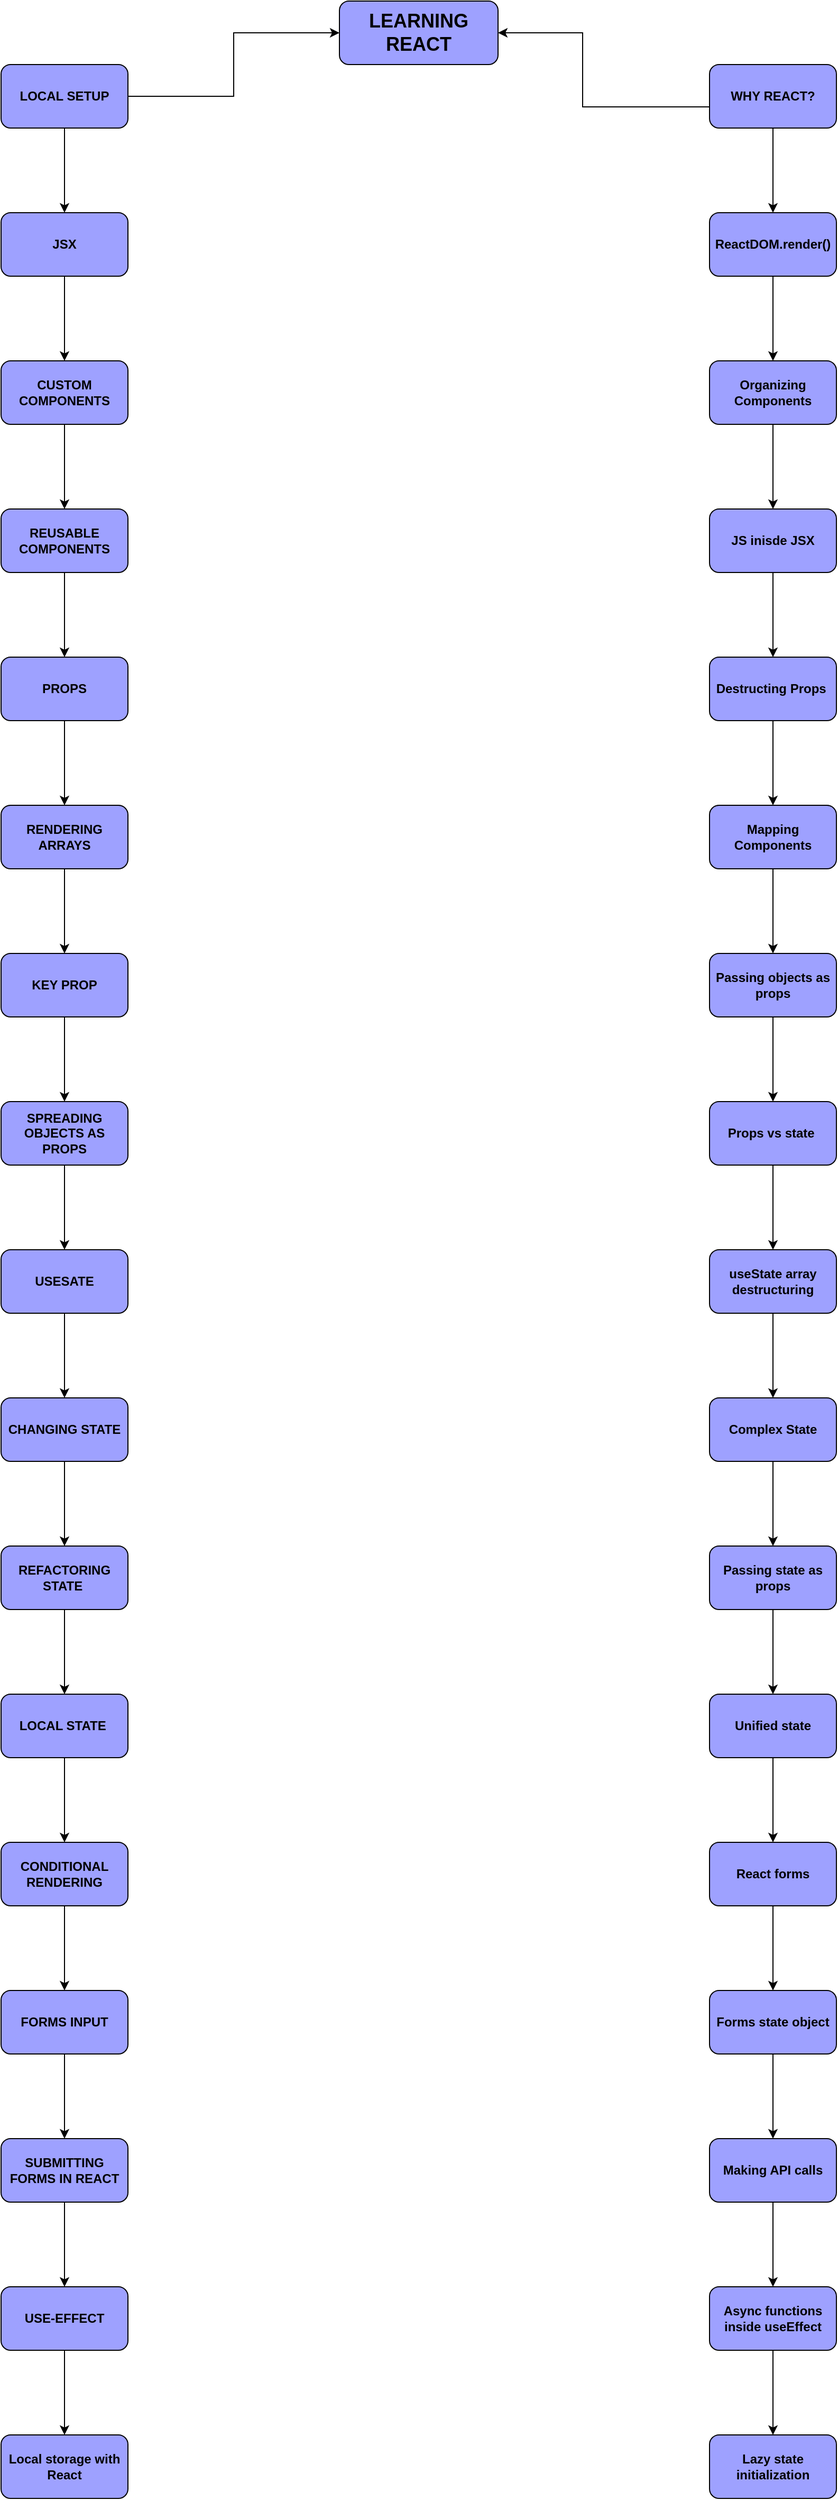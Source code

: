 <mxfile version="21.7.4" type="github">
  <diagram name="Page-1" id="6Rfd6A291FVIyh3gmqsm">
    <mxGraphModel dx="2515" dy="1129" grid="1" gridSize="10" guides="1" tooltips="1" connect="1" arrows="1" fold="1" page="1" pageScale="1" pageWidth="850" pageHeight="1100" math="0" shadow="0">
      <root>
        <mxCell id="0" />
        <mxCell id="1" parent="0" />
        <mxCell id="6VhvRHdd9CUBpsp9ZLkz-3" value="" style="edgeStyle=orthogonalEdgeStyle;rounded=0;orthogonalLoop=1;jettySize=auto;html=1;fillColor=#9EA1FF;" edge="1" parent="1" source="6VhvRHdd9CUBpsp9ZLkz-1" target="6VhvRHdd9CUBpsp9ZLkz-2">
          <mxGeometry relative="1" as="geometry" />
        </mxCell>
        <mxCell id="6VhvRHdd9CUBpsp9ZLkz-69" style="edgeStyle=orthogonalEdgeStyle;rounded=0;orthogonalLoop=1;jettySize=auto;html=1;entryX=0;entryY=0.5;entryDx=0;entryDy=0;fillColor=#9EA1FF;" edge="1" parent="1" source="6VhvRHdd9CUBpsp9ZLkz-1" target="6VhvRHdd9CUBpsp9ZLkz-68">
          <mxGeometry relative="1" as="geometry" />
        </mxCell>
        <mxCell id="6VhvRHdd9CUBpsp9ZLkz-1" value="&lt;b&gt;LOCAL SETUP&lt;/b&gt;" style="rounded=1;whiteSpace=wrap;html=1;fillColor=#9EA1FF;" vertex="1" parent="1">
          <mxGeometry x="40" y="100" width="120" height="60" as="geometry" />
        </mxCell>
        <mxCell id="6VhvRHdd9CUBpsp9ZLkz-5" value="" style="edgeStyle=orthogonalEdgeStyle;rounded=0;orthogonalLoop=1;jettySize=auto;html=1;fillColor=#9EA1FF;" edge="1" parent="1" source="6VhvRHdd9CUBpsp9ZLkz-2" target="6VhvRHdd9CUBpsp9ZLkz-4">
          <mxGeometry relative="1" as="geometry" />
        </mxCell>
        <mxCell id="6VhvRHdd9CUBpsp9ZLkz-2" value="&lt;b&gt;JSX&lt;/b&gt;" style="whiteSpace=wrap;html=1;rounded=1;fillColor=#9EA1FF;" vertex="1" parent="1">
          <mxGeometry x="40" y="240" width="120" height="60" as="geometry" />
        </mxCell>
        <mxCell id="6VhvRHdd9CUBpsp9ZLkz-7" value="" style="edgeStyle=orthogonalEdgeStyle;rounded=0;orthogonalLoop=1;jettySize=auto;html=1;fillColor=#9EA1FF;" edge="1" parent="1" source="6VhvRHdd9CUBpsp9ZLkz-4" target="6VhvRHdd9CUBpsp9ZLkz-6">
          <mxGeometry relative="1" as="geometry" />
        </mxCell>
        <mxCell id="6VhvRHdd9CUBpsp9ZLkz-4" value="&lt;b&gt;CUSTOM COMPONENTS&lt;/b&gt;" style="whiteSpace=wrap;html=1;rounded=1;fillColor=#9EA1FF;" vertex="1" parent="1">
          <mxGeometry x="40" y="380" width="120" height="60" as="geometry" />
        </mxCell>
        <mxCell id="6VhvRHdd9CUBpsp9ZLkz-9" value="" style="edgeStyle=orthogonalEdgeStyle;rounded=0;orthogonalLoop=1;jettySize=auto;html=1;fillColor=#9EA1FF;" edge="1" parent="1" source="6VhvRHdd9CUBpsp9ZLkz-6" target="6VhvRHdd9CUBpsp9ZLkz-8">
          <mxGeometry relative="1" as="geometry" />
        </mxCell>
        <mxCell id="6VhvRHdd9CUBpsp9ZLkz-6" value="&lt;b&gt;REUSABLE COMPONENTS&lt;/b&gt;" style="whiteSpace=wrap;html=1;rounded=1;fillColor=#9EA1FF;" vertex="1" parent="1">
          <mxGeometry x="40" y="520" width="120" height="60" as="geometry" />
        </mxCell>
        <mxCell id="6VhvRHdd9CUBpsp9ZLkz-11" value="" style="edgeStyle=orthogonalEdgeStyle;rounded=0;orthogonalLoop=1;jettySize=auto;html=1;fillColor=#9EA1FF;" edge="1" parent="1" source="6VhvRHdd9CUBpsp9ZLkz-8" target="6VhvRHdd9CUBpsp9ZLkz-10">
          <mxGeometry relative="1" as="geometry" />
        </mxCell>
        <mxCell id="6VhvRHdd9CUBpsp9ZLkz-8" value="&lt;b&gt;PROPS&lt;/b&gt;" style="whiteSpace=wrap;html=1;rounded=1;fillColor=#9EA1FF;" vertex="1" parent="1">
          <mxGeometry x="40" y="660" width="120" height="60" as="geometry" />
        </mxCell>
        <mxCell id="6VhvRHdd9CUBpsp9ZLkz-13" value="" style="edgeStyle=orthogonalEdgeStyle;rounded=0;orthogonalLoop=1;jettySize=auto;html=1;fillColor=#9EA1FF;" edge="1" parent="1" source="6VhvRHdd9CUBpsp9ZLkz-10" target="6VhvRHdd9CUBpsp9ZLkz-12">
          <mxGeometry relative="1" as="geometry" />
        </mxCell>
        <mxCell id="6VhvRHdd9CUBpsp9ZLkz-10" value="&lt;b&gt;RENDERING ARRAYS&lt;/b&gt;" style="whiteSpace=wrap;html=1;rounded=1;fillColor=#9EA1FF;" vertex="1" parent="1">
          <mxGeometry x="40" y="800" width="120" height="60" as="geometry" />
        </mxCell>
        <mxCell id="6VhvRHdd9CUBpsp9ZLkz-15" value="" style="edgeStyle=orthogonalEdgeStyle;rounded=0;orthogonalLoop=1;jettySize=auto;html=1;fillColor=#9EA1FF;" edge="1" parent="1" source="6VhvRHdd9CUBpsp9ZLkz-12" target="6VhvRHdd9CUBpsp9ZLkz-14">
          <mxGeometry relative="1" as="geometry" />
        </mxCell>
        <mxCell id="6VhvRHdd9CUBpsp9ZLkz-12" value="&lt;b&gt;KEY PROP&lt;/b&gt;" style="whiteSpace=wrap;html=1;rounded=1;fillColor=#9EA1FF;" vertex="1" parent="1">
          <mxGeometry x="40" y="940" width="120" height="60" as="geometry" />
        </mxCell>
        <mxCell id="6VhvRHdd9CUBpsp9ZLkz-17" value="" style="edgeStyle=orthogonalEdgeStyle;rounded=0;orthogonalLoop=1;jettySize=auto;html=1;fillColor=#9EA1FF;" edge="1" parent="1" source="6VhvRHdd9CUBpsp9ZLkz-14" target="6VhvRHdd9CUBpsp9ZLkz-16">
          <mxGeometry relative="1" as="geometry" />
        </mxCell>
        <mxCell id="6VhvRHdd9CUBpsp9ZLkz-14" value="&lt;b&gt;SPREADING OBJECTS AS PROPS&lt;/b&gt;" style="whiteSpace=wrap;html=1;rounded=1;fillColor=#9EA1FF;" vertex="1" parent="1">
          <mxGeometry x="40" y="1080" width="120" height="60" as="geometry" />
        </mxCell>
        <mxCell id="6VhvRHdd9CUBpsp9ZLkz-19" value="" style="edgeStyle=orthogonalEdgeStyle;rounded=0;orthogonalLoop=1;jettySize=auto;html=1;fillColor=#9EA1FF;" edge="1" parent="1" source="6VhvRHdd9CUBpsp9ZLkz-16" target="6VhvRHdd9CUBpsp9ZLkz-18">
          <mxGeometry relative="1" as="geometry" />
        </mxCell>
        <mxCell id="6VhvRHdd9CUBpsp9ZLkz-16" value="&lt;b&gt;USESATE&lt;/b&gt;" style="whiteSpace=wrap;html=1;rounded=1;fillColor=#9EA1FF;" vertex="1" parent="1">
          <mxGeometry x="40" y="1220" width="120" height="60" as="geometry" />
        </mxCell>
        <mxCell id="6VhvRHdd9CUBpsp9ZLkz-21" value="" style="edgeStyle=orthogonalEdgeStyle;rounded=0;orthogonalLoop=1;jettySize=auto;html=1;fillColor=#9EA1FF;" edge="1" parent="1" source="6VhvRHdd9CUBpsp9ZLkz-18" target="6VhvRHdd9CUBpsp9ZLkz-20">
          <mxGeometry relative="1" as="geometry" />
        </mxCell>
        <mxCell id="6VhvRHdd9CUBpsp9ZLkz-18" value="&lt;b&gt;CHANGING STATE&lt;/b&gt;" style="whiteSpace=wrap;html=1;rounded=1;fillColor=#9EA1FF;" vertex="1" parent="1">
          <mxGeometry x="40" y="1360" width="120" height="60" as="geometry" />
        </mxCell>
        <mxCell id="6VhvRHdd9CUBpsp9ZLkz-23" value="" style="edgeStyle=orthogonalEdgeStyle;rounded=0;orthogonalLoop=1;jettySize=auto;html=1;fillColor=#9EA1FF;" edge="1" parent="1" source="6VhvRHdd9CUBpsp9ZLkz-20" target="6VhvRHdd9CUBpsp9ZLkz-22">
          <mxGeometry relative="1" as="geometry" />
        </mxCell>
        <mxCell id="6VhvRHdd9CUBpsp9ZLkz-20" value="&lt;b&gt;REFACTORING STATE&amp;nbsp;&lt;/b&gt;" style="whiteSpace=wrap;html=1;rounded=1;fillColor=#9EA1FF;" vertex="1" parent="1">
          <mxGeometry x="40" y="1500" width="120" height="60" as="geometry" />
        </mxCell>
        <mxCell id="6VhvRHdd9CUBpsp9ZLkz-25" value="" style="edgeStyle=orthogonalEdgeStyle;rounded=0;orthogonalLoop=1;jettySize=auto;html=1;fillColor=#9EA1FF;" edge="1" parent="1" source="6VhvRHdd9CUBpsp9ZLkz-22" target="6VhvRHdd9CUBpsp9ZLkz-24">
          <mxGeometry relative="1" as="geometry" />
        </mxCell>
        <mxCell id="6VhvRHdd9CUBpsp9ZLkz-22" value="&lt;b&gt;LOCAL STATE&amp;nbsp;&lt;/b&gt;" style="whiteSpace=wrap;html=1;rounded=1;fillColor=#9EA1FF;" vertex="1" parent="1">
          <mxGeometry x="40" y="1640" width="120" height="60" as="geometry" />
        </mxCell>
        <mxCell id="6VhvRHdd9CUBpsp9ZLkz-27" value="" style="edgeStyle=orthogonalEdgeStyle;rounded=0;orthogonalLoop=1;jettySize=auto;html=1;fillColor=#9EA1FF;" edge="1" parent="1" source="6VhvRHdd9CUBpsp9ZLkz-24" target="6VhvRHdd9CUBpsp9ZLkz-26">
          <mxGeometry relative="1" as="geometry" />
        </mxCell>
        <mxCell id="6VhvRHdd9CUBpsp9ZLkz-24" value="&lt;b&gt;CONDITIONAL RENDERING&lt;/b&gt;" style="whiteSpace=wrap;html=1;rounded=1;fillColor=#9EA1FF;" vertex="1" parent="1">
          <mxGeometry x="40" y="1780" width="120" height="60" as="geometry" />
        </mxCell>
        <mxCell id="6VhvRHdd9CUBpsp9ZLkz-29" value="" style="edgeStyle=orthogonalEdgeStyle;rounded=0;orthogonalLoop=1;jettySize=auto;html=1;fillColor=#9EA1FF;" edge="1" parent="1" source="6VhvRHdd9CUBpsp9ZLkz-26" target="6VhvRHdd9CUBpsp9ZLkz-28">
          <mxGeometry relative="1" as="geometry" />
        </mxCell>
        <mxCell id="6VhvRHdd9CUBpsp9ZLkz-26" value="&lt;b&gt;FORMS INPUT&lt;/b&gt;" style="whiteSpace=wrap;html=1;rounded=1;fillColor=#9EA1FF;" vertex="1" parent="1">
          <mxGeometry x="40" y="1920" width="120" height="60" as="geometry" />
        </mxCell>
        <mxCell id="6VhvRHdd9CUBpsp9ZLkz-31" value="" style="edgeStyle=orthogonalEdgeStyle;rounded=0;orthogonalLoop=1;jettySize=auto;html=1;fillColor=#9EA1FF;" edge="1" parent="1" source="6VhvRHdd9CUBpsp9ZLkz-28" target="6VhvRHdd9CUBpsp9ZLkz-30">
          <mxGeometry relative="1" as="geometry" />
        </mxCell>
        <mxCell id="6VhvRHdd9CUBpsp9ZLkz-28" value="&lt;b&gt;SUBMITTING FORMS IN REACT&lt;/b&gt;" style="whiteSpace=wrap;html=1;rounded=1;fillColor=#9EA1FF;" vertex="1" parent="1">
          <mxGeometry x="40" y="2060" width="120" height="60" as="geometry" />
        </mxCell>
        <mxCell id="6VhvRHdd9CUBpsp9ZLkz-65" value="" style="edgeStyle=orthogonalEdgeStyle;rounded=0;orthogonalLoop=1;jettySize=auto;html=1;fillColor=#9EA1FF;" edge="1" parent="1" source="6VhvRHdd9CUBpsp9ZLkz-30" target="6VhvRHdd9CUBpsp9ZLkz-64">
          <mxGeometry relative="1" as="geometry" />
        </mxCell>
        <mxCell id="6VhvRHdd9CUBpsp9ZLkz-30" value="&lt;b&gt;USE-EFFECT&lt;/b&gt;" style="whiteSpace=wrap;html=1;rounded=1;fillColor=#9EA1FF;" vertex="1" parent="1">
          <mxGeometry x="40" y="2200" width="120" height="60" as="geometry" />
        </mxCell>
        <mxCell id="6VhvRHdd9CUBpsp9ZLkz-35" value="" style="edgeStyle=orthogonalEdgeStyle;rounded=0;orthogonalLoop=1;jettySize=auto;html=1;fillColor=#9EA1FF;" edge="1" parent="1" source="6VhvRHdd9CUBpsp9ZLkz-33" target="6VhvRHdd9CUBpsp9ZLkz-34">
          <mxGeometry relative="1" as="geometry" />
        </mxCell>
        <mxCell id="6VhvRHdd9CUBpsp9ZLkz-73" style="edgeStyle=orthogonalEdgeStyle;rounded=0;orthogonalLoop=1;jettySize=auto;html=1;entryX=1;entryY=0.5;entryDx=0;entryDy=0;entryPerimeter=0;fillColor=#9EA1FF;" edge="1" parent="1" source="6VhvRHdd9CUBpsp9ZLkz-33" target="6VhvRHdd9CUBpsp9ZLkz-68">
          <mxGeometry relative="1" as="geometry">
            <mxPoint x="550" y="60" as="targetPoint" />
            <Array as="points">
              <mxPoint x="590" y="140" />
              <mxPoint x="590" y="70" />
            </Array>
          </mxGeometry>
        </mxCell>
        <mxCell id="6VhvRHdd9CUBpsp9ZLkz-33" value="&lt;b&gt;WHY REACT?&lt;/b&gt;" style="rounded=1;whiteSpace=wrap;html=1;fillColor=#9EA1FF;" vertex="1" parent="1">
          <mxGeometry x="710" y="100" width="120" height="60" as="geometry" />
        </mxCell>
        <mxCell id="6VhvRHdd9CUBpsp9ZLkz-37" value="" style="edgeStyle=orthogonalEdgeStyle;rounded=0;orthogonalLoop=1;jettySize=auto;html=1;fillColor=#9EA1FF;" edge="1" parent="1" source="6VhvRHdd9CUBpsp9ZLkz-34" target="6VhvRHdd9CUBpsp9ZLkz-36">
          <mxGeometry relative="1" as="geometry" />
        </mxCell>
        <mxCell id="6VhvRHdd9CUBpsp9ZLkz-34" value="&lt;b&gt;ReactDOM.render()&lt;/b&gt;" style="whiteSpace=wrap;html=1;rounded=1;fillColor=#9EA1FF;" vertex="1" parent="1">
          <mxGeometry x="710" y="240" width="120" height="60" as="geometry" />
        </mxCell>
        <mxCell id="6VhvRHdd9CUBpsp9ZLkz-39" value="" style="edgeStyle=orthogonalEdgeStyle;rounded=0;orthogonalLoop=1;jettySize=auto;html=1;fillColor=#9EA1FF;" edge="1" parent="1" source="6VhvRHdd9CUBpsp9ZLkz-36" target="6VhvRHdd9CUBpsp9ZLkz-38">
          <mxGeometry relative="1" as="geometry" />
        </mxCell>
        <mxCell id="6VhvRHdd9CUBpsp9ZLkz-36" value="&lt;b&gt;Organizing Components&lt;/b&gt;" style="whiteSpace=wrap;html=1;rounded=1;fillColor=#9EA1FF;" vertex="1" parent="1">
          <mxGeometry x="710" y="380" width="120" height="60" as="geometry" />
        </mxCell>
        <mxCell id="6VhvRHdd9CUBpsp9ZLkz-41" value="" style="edgeStyle=orthogonalEdgeStyle;rounded=0;orthogonalLoop=1;jettySize=auto;html=1;fillColor=#9EA1FF;" edge="1" parent="1" source="6VhvRHdd9CUBpsp9ZLkz-38" target="6VhvRHdd9CUBpsp9ZLkz-40">
          <mxGeometry relative="1" as="geometry" />
        </mxCell>
        <mxCell id="6VhvRHdd9CUBpsp9ZLkz-38" value="&lt;b&gt;JS inisde JSX&lt;/b&gt;" style="whiteSpace=wrap;html=1;rounded=1;fillColor=#9EA1FF;" vertex="1" parent="1">
          <mxGeometry x="710" y="520" width="120" height="60" as="geometry" />
        </mxCell>
        <mxCell id="6VhvRHdd9CUBpsp9ZLkz-43" value="" style="edgeStyle=orthogonalEdgeStyle;rounded=0;orthogonalLoop=1;jettySize=auto;html=1;fillColor=#9EA1FF;" edge="1" parent="1" source="6VhvRHdd9CUBpsp9ZLkz-40" target="6VhvRHdd9CUBpsp9ZLkz-42">
          <mxGeometry relative="1" as="geometry" />
        </mxCell>
        <mxCell id="6VhvRHdd9CUBpsp9ZLkz-40" value="&lt;b&gt;Destructing Props&amp;nbsp;&lt;/b&gt;" style="whiteSpace=wrap;html=1;rounded=1;fillColor=#9EA1FF;" vertex="1" parent="1">
          <mxGeometry x="710" y="660" width="120" height="60" as="geometry" />
        </mxCell>
        <mxCell id="6VhvRHdd9CUBpsp9ZLkz-45" value="" style="edgeStyle=orthogonalEdgeStyle;rounded=0;orthogonalLoop=1;jettySize=auto;html=1;fillColor=#9EA1FF;" edge="1" parent="1" source="6VhvRHdd9CUBpsp9ZLkz-42" target="6VhvRHdd9CUBpsp9ZLkz-44">
          <mxGeometry relative="1" as="geometry" />
        </mxCell>
        <mxCell id="6VhvRHdd9CUBpsp9ZLkz-42" value="&lt;b&gt;Mapping Components&lt;/b&gt;" style="whiteSpace=wrap;html=1;rounded=1;fillColor=#9EA1FF;" vertex="1" parent="1">
          <mxGeometry x="710" y="800" width="120" height="60" as="geometry" />
        </mxCell>
        <mxCell id="6VhvRHdd9CUBpsp9ZLkz-47" value="" style="edgeStyle=orthogonalEdgeStyle;rounded=0;orthogonalLoop=1;jettySize=auto;html=1;fillColor=#9EA1FF;" edge="1" parent="1" source="6VhvRHdd9CUBpsp9ZLkz-44" target="6VhvRHdd9CUBpsp9ZLkz-46">
          <mxGeometry relative="1" as="geometry" />
        </mxCell>
        <mxCell id="6VhvRHdd9CUBpsp9ZLkz-44" value="&lt;b&gt;Passing objects as props&lt;/b&gt;" style="whiteSpace=wrap;html=1;rounded=1;fillColor=#9EA1FF;" vertex="1" parent="1">
          <mxGeometry x="710" y="940" width="120" height="60" as="geometry" />
        </mxCell>
        <mxCell id="6VhvRHdd9CUBpsp9ZLkz-49" value="" style="edgeStyle=orthogonalEdgeStyle;rounded=0;orthogonalLoop=1;jettySize=auto;html=1;fillColor=#9EA1FF;" edge="1" parent="1" source="6VhvRHdd9CUBpsp9ZLkz-46" target="6VhvRHdd9CUBpsp9ZLkz-48">
          <mxGeometry relative="1" as="geometry" />
        </mxCell>
        <mxCell id="6VhvRHdd9CUBpsp9ZLkz-46" value="&lt;b&gt;Props vs state&amp;nbsp;&lt;/b&gt;" style="whiteSpace=wrap;html=1;rounded=1;fillColor=#9EA1FF;" vertex="1" parent="1">
          <mxGeometry x="710" y="1080" width="120" height="60" as="geometry" />
        </mxCell>
        <mxCell id="6VhvRHdd9CUBpsp9ZLkz-51" value="" style="edgeStyle=orthogonalEdgeStyle;rounded=0;orthogonalLoop=1;jettySize=auto;html=1;fillColor=#9EA1FF;" edge="1" parent="1" source="6VhvRHdd9CUBpsp9ZLkz-48" target="6VhvRHdd9CUBpsp9ZLkz-50">
          <mxGeometry relative="1" as="geometry" />
        </mxCell>
        <mxCell id="6VhvRHdd9CUBpsp9ZLkz-48" value="&lt;b&gt;useState array destructuring&lt;/b&gt;" style="whiteSpace=wrap;html=1;rounded=1;fillColor=#9EA1FF;" vertex="1" parent="1">
          <mxGeometry x="710" y="1220" width="120" height="60" as="geometry" />
        </mxCell>
        <mxCell id="6VhvRHdd9CUBpsp9ZLkz-53" value="" style="edgeStyle=orthogonalEdgeStyle;rounded=0;orthogonalLoop=1;jettySize=auto;html=1;fillColor=#9EA1FF;" edge="1" parent="1" source="6VhvRHdd9CUBpsp9ZLkz-50" target="6VhvRHdd9CUBpsp9ZLkz-52">
          <mxGeometry relative="1" as="geometry" />
        </mxCell>
        <mxCell id="6VhvRHdd9CUBpsp9ZLkz-50" value="&lt;b&gt;Complex State&lt;/b&gt;" style="whiteSpace=wrap;html=1;rounded=1;fillColor=#9EA1FF;" vertex="1" parent="1">
          <mxGeometry x="710" y="1360" width="120" height="60" as="geometry" />
        </mxCell>
        <mxCell id="6VhvRHdd9CUBpsp9ZLkz-55" value="" style="edgeStyle=orthogonalEdgeStyle;rounded=0;orthogonalLoop=1;jettySize=auto;html=1;fillColor=#9EA1FF;" edge="1" parent="1" source="6VhvRHdd9CUBpsp9ZLkz-52" target="6VhvRHdd9CUBpsp9ZLkz-54">
          <mxGeometry relative="1" as="geometry" />
        </mxCell>
        <mxCell id="6VhvRHdd9CUBpsp9ZLkz-52" value="&lt;b&gt;Passing state as props&lt;/b&gt;" style="whiteSpace=wrap;html=1;rounded=1;fillColor=#9EA1FF;" vertex="1" parent="1">
          <mxGeometry x="710" y="1500" width="120" height="60" as="geometry" />
        </mxCell>
        <mxCell id="6VhvRHdd9CUBpsp9ZLkz-57" value="" style="edgeStyle=orthogonalEdgeStyle;rounded=0;orthogonalLoop=1;jettySize=auto;html=1;fillColor=#9EA1FF;" edge="1" parent="1" source="6VhvRHdd9CUBpsp9ZLkz-54" target="6VhvRHdd9CUBpsp9ZLkz-56">
          <mxGeometry relative="1" as="geometry" />
        </mxCell>
        <mxCell id="6VhvRHdd9CUBpsp9ZLkz-54" value="&lt;b&gt;Unified state&lt;/b&gt;" style="whiteSpace=wrap;html=1;rounded=1;fillColor=#9EA1FF;" vertex="1" parent="1">
          <mxGeometry x="710" y="1640" width="120" height="60" as="geometry" />
        </mxCell>
        <mxCell id="6VhvRHdd9CUBpsp9ZLkz-59" value="" style="edgeStyle=orthogonalEdgeStyle;rounded=0;orthogonalLoop=1;jettySize=auto;html=1;fillColor=#9EA1FF;" edge="1" parent="1" source="6VhvRHdd9CUBpsp9ZLkz-56" target="6VhvRHdd9CUBpsp9ZLkz-58">
          <mxGeometry relative="1" as="geometry" />
        </mxCell>
        <mxCell id="6VhvRHdd9CUBpsp9ZLkz-56" value="&lt;b&gt;React forms&lt;/b&gt;" style="whiteSpace=wrap;html=1;rounded=1;fillColor=#9EA1FF;" vertex="1" parent="1">
          <mxGeometry x="710" y="1780" width="120" height="60" as="geometry" />
        </mxCell>
        <mxCell id="6VhvRHdd9CUBpsp9ZLkz-61" value="" style="edgeStyle=orthogonalEdgeStyle;rounded=0;orthogonalLoop=1;jettySize=auto;html=1;fillColor=#9EA1FF;" edge="1" parent="1" source="6VhvRHdd9CUBpsp9ZLkz-58" target="6VhvRHdd9CUBpsp9ZLkz-60">
          <mxGeometry relative="1" as="geometry" />
        </mxCell>
        <mxCell id="6VhvRHdd9CUBpsp9ZLkz-58" value="&lt;b&gt;Forms state object&lt;/b&gt;" style="whiteSpace=wrap;html=1;rounded=1;fillColor=#9EA1FF;" vertex="1" parent="1">
          <mxGeometry x="710" y="1920" width="120" height="60" as="geometry" />
        </mxCell>
        <mxCell id="6VhvRHdd9CUBpsp9ZLkz-63" value="" style="edgeStyle=orthogonalEdgeStyle;rounded=0;orthogonalLoop=1;jettySize=auto;html=1;fillColor=#9EA1FF;" edge="1" parent="1" source="6VhvRHdd9CUBpsp9ZLkz-60" target="6VhvRHdd9CUBpsp9ZLkz-62">
          <mxGeometry relative="1" as="geometry" />
        </mxCell>
        <mxCell id="6VhvRHdd9CUBpsp9ZLkz-60" value="&lt;b&gt;Making API calls&lt;/b&gt;" style="whiteSpace=wrap;html=1;rounded=1;fillColor=#9EA1FF;" vertex="1" parent="1">
          <mxGeometry x="710" y="2060" width="120" height="60" as="geometry" />
        </mxCell>
        <mxCell id="6VhvRHdd9CUBpsp9ZLkz-67" value="" style="edgeStyle=orthogonalEdgeStyle;rounded=0;orthogonalLoop=1;jettySize=auto;html=1;fillColor=#9EA1FF;" edge="1" parent="1" source="6VhvRHdd9CUBpsp9ZLkz-62" target="6VhvRHdd9CUBpsp9ZLkz-66">
          <mxGeometry relative="1" as="geometry" />
        </mxCell>
        <mxCell id="6VhvRHdd9CUBpsp9ZLkz-62" value="&lt;b&gt;Async functions inside useEffect&lt;/b&gt;" style="whiteSpace=wrap;html=1;rounded=1;fillColor=#9EA1FF;" vertex="1" parent="1">
          <mxGeometry x="710" y="2200" width="120" height="60" as="geometry" />
        </mxCell>
        <mxCell id="6VhvRHdd9CUBpsp9ZLkz-64" value="&lt;b&gt;Local storage with React&lt;/b&gt;" style="whiteSpace=wrap;html=1;rounded=1;fillColor=#9EA1FF;" vertex="1" parent="1">
          <mxGeometry x="40" y="2340" width="120" height="60" as="geometry" />
        </mxCell>
        <mxCell id="6VhvRHdd9CUBpsp9ZLkz-66" value="&lt;b&gt;Lazy state initialization&lt;/b&gt;" style="whiteSpace=wrap;html=1;rounded=1;fillColor=#9EA1FF;" vertex="1" parent="1">
          <mxGeometry x="710" y="2340" width="120" height="60" as="geometry" />
        </mxCell>
        <mxCell id="6VhvRHdd9CUBpsp9ZLkz-68" value="&lt;b&gt;&lt;font style=&quot;font-size: 18px;&quot;&gt;LEARNING REACT&lt;/font&gt;&lt;/b&gt;" style="rounded=1;whiteSpace=wrap;html=1;fillColor=#9EA1FF;" vertex="1" parent="1">
          <mxGeometry x="360" y="40" width="150" height="60" as="geometry" />
        </mxCell>
      </root>
    </mxGraphModel>
  </diagram>
</mxfile>
